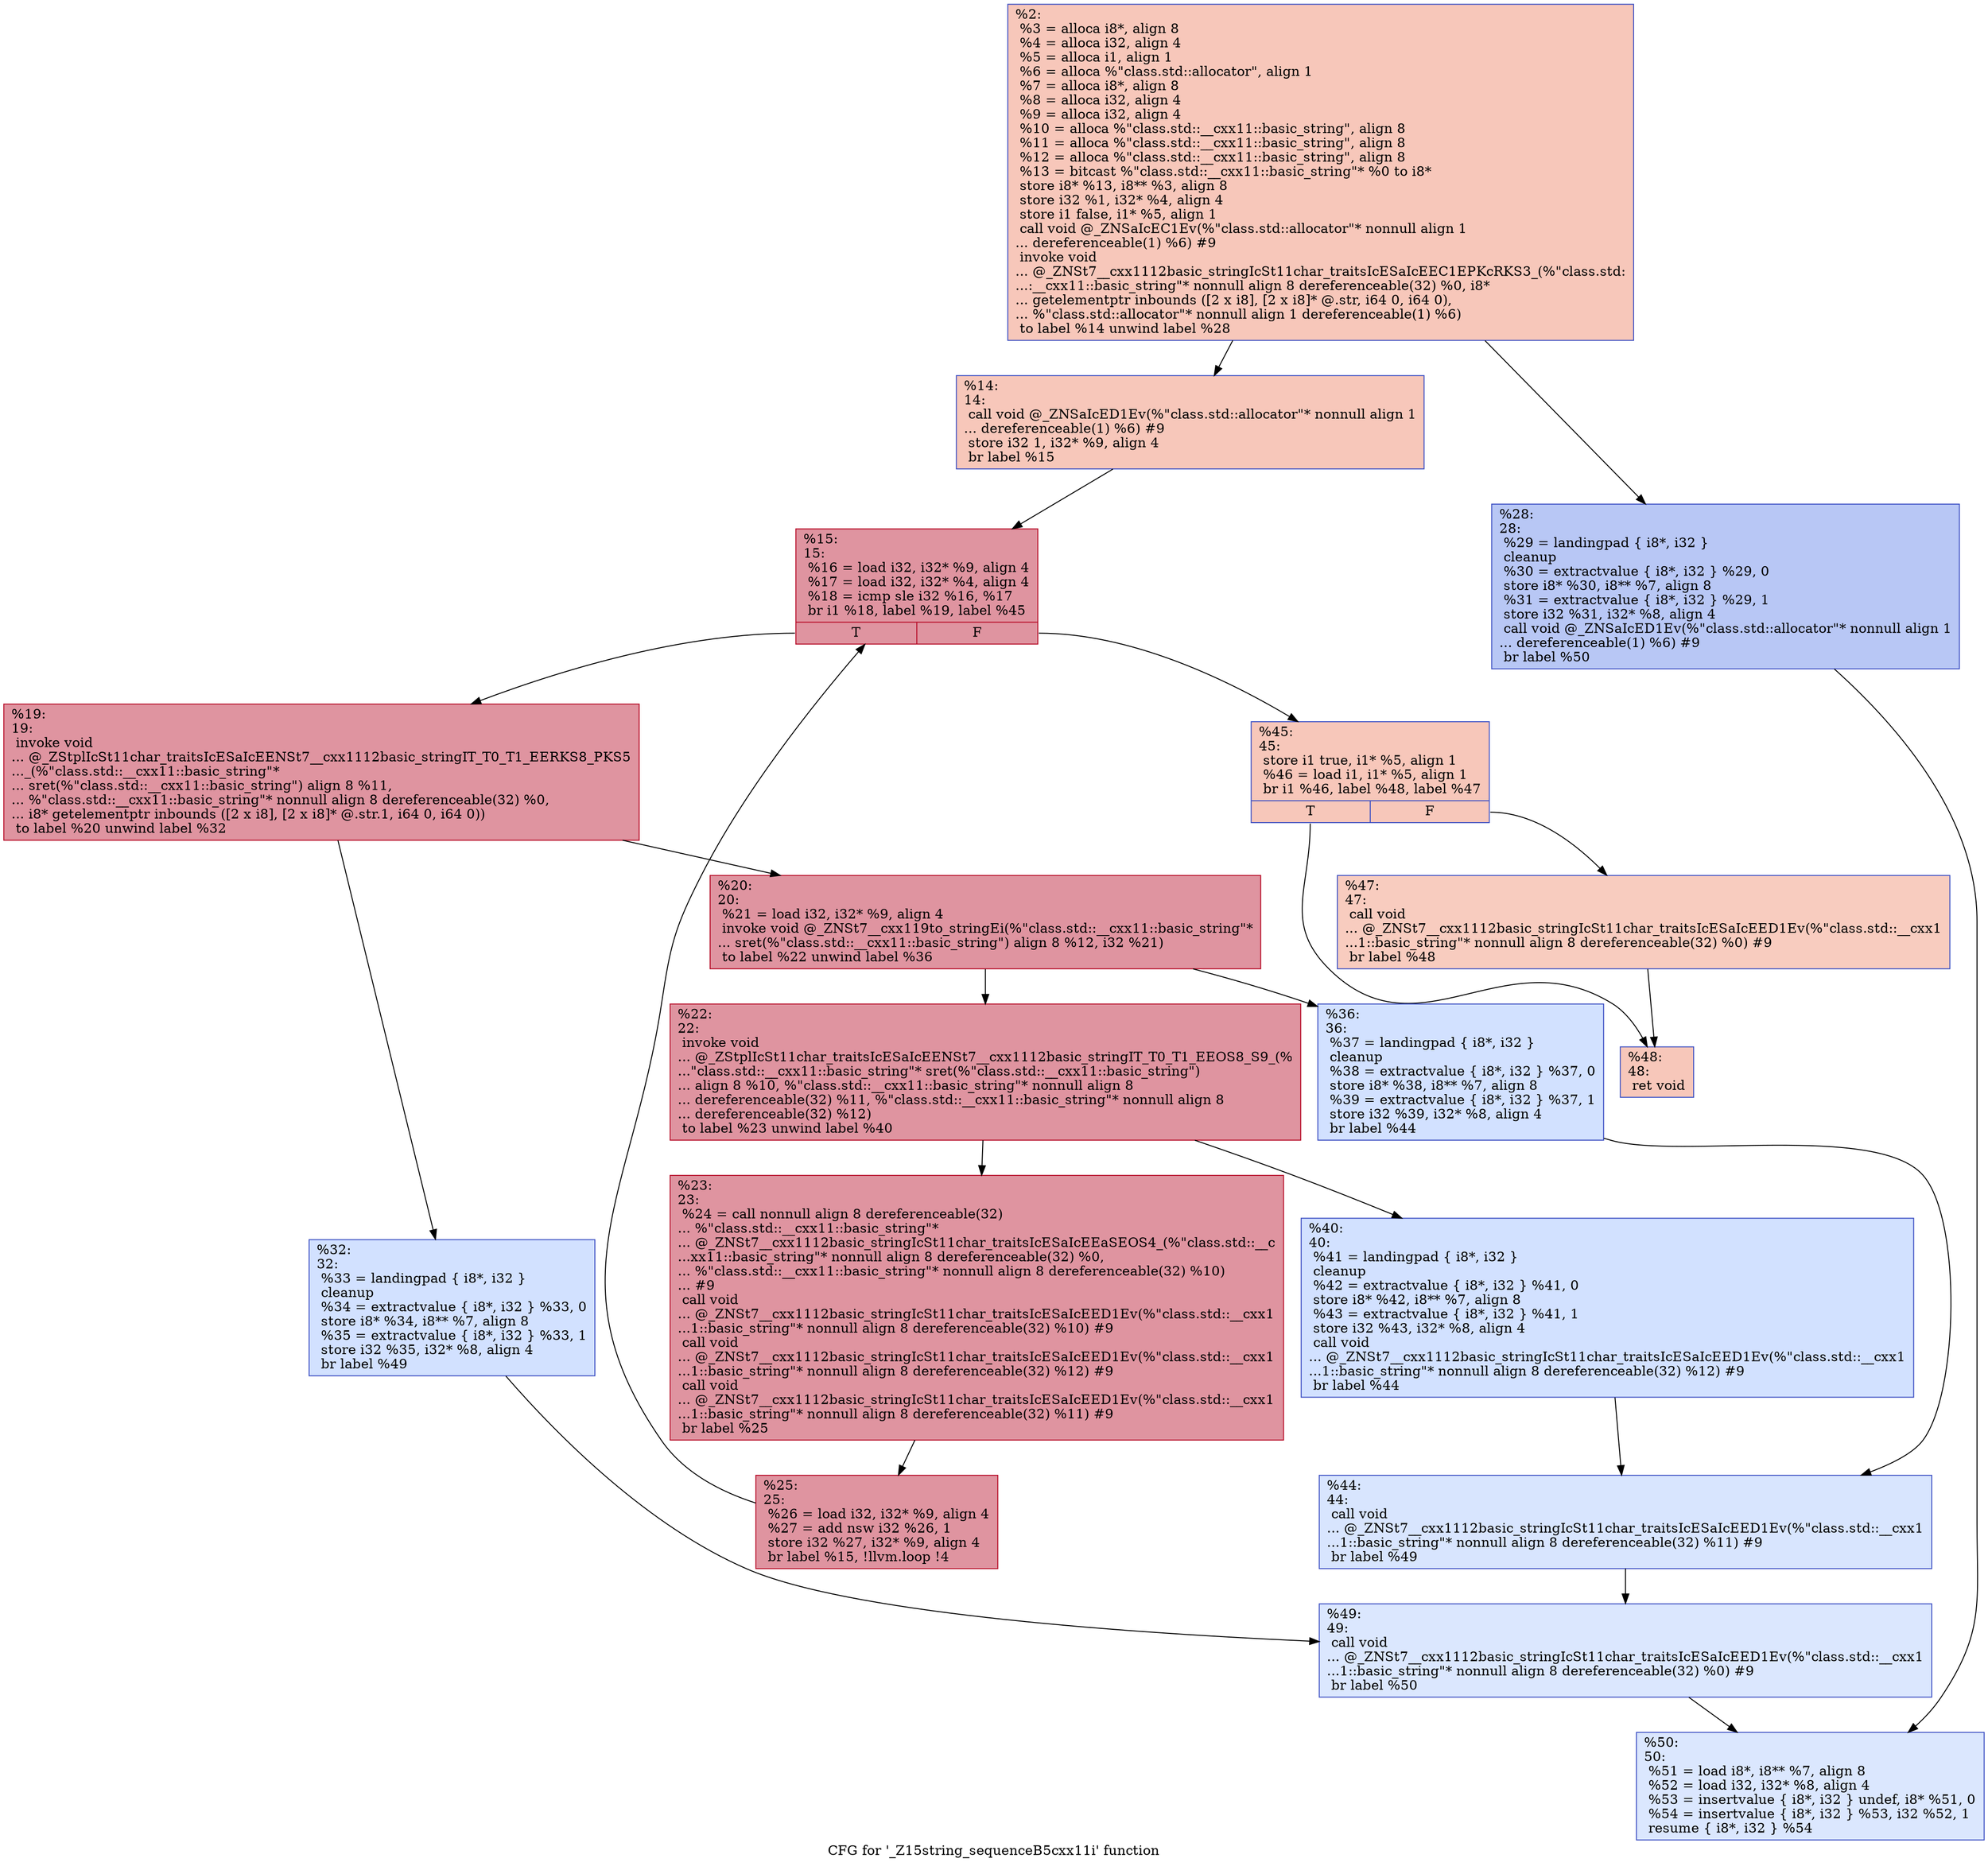 digraph "CFG for '_Z15string_sequenceB5cxx11i' function" {
	label="CFG for '_Z15string_sequenceB5cxx11i' function";

	Node0x56159ca41030 [shape=record,color="#3d50c3ff", style=filled, fillcolor="#ec7f6370",label="{%2:\l  %3 = alloca i8*, align 8\l  %4 = alloca i32, align 4\l  %5 = alloca i1, align 1\l  %6 = alloca %\"class.std::allocator\", align 1\l  %7 = alloca i8*, align 8\l  %8 = alloca i32, align 4\l  %9 = alloca i32, align 4\l  %10 = alloca %\"class.std::__cxx11::basic_string\", align 8\l  %11 = alloca %\"class.std::__cxx11::basic_string\", align 8\l  %12 = alloca %\"class.std::__cxx11::basic_string\", align 8\l  %13 = bitcast %\"class.std::__cxx11::basic_string\"* %0 to i8*\l  store i8* %13, i8** %3, align 8\l  store i32 %1, i32* %4, align 4\l  store i1 false, i1* %5, align 1\l  call void @_ZNSaIcEC1Ev(%\"class.std::allocator\"* nonnull align 1\l... dereferenceable(1) %6) #9\l  invoke void\l... @_ZNSt7__cxx1112basic_stringIcSt11char_traitsIcESaIcEEC1EPKcRKS3_(%\"class.std:\l...:__cxx11::basic_string\"* nonnull align 8 dereferenceable(32) %0, i8*\l... getelementptr inbounds ([2 x i8], [2 x i8]* @.str, i64 0, i64 0),\l... %\"class.std::allocator\"* nonnull align 1 dereferenceable(1) %6)\l          to label %14 unwind label %28\l}"];
	Node0x56159ca41030 -> Node0x56159ca421d0;
	Node0x56159ca41030 -> Node0x56159ca42220;
	Node0x56159ca421d0 [shape=record,color="#3d50c3ff", style=filled, fillcolor="#ec7f6370",label="{%14:\l14:                                               \l  call void @_ZNSaIcED1Ev(%\"class.std::allocator\"* nonnull align 1\l... dereferenceable(1) %6) #9\l  store i32 1, i32* %9, align 4\l  br label %15\l}"];
	Node0x56159ca421d0 -> Node0x56159ca42800;
	Node0x56159ca42800 [shape=record,color="#b70d28ff", style=filled, fillcolor="#b70d2870",label="{%15:\l15:                                               \l  %16 = load i32, i32* %9, align 4\l  %17 = load i32, i32* %4, align 4\l  %18 = icmp sle i32 %16, %17\l  br i1 %18, label %19, label %45\l|{<s0>T|<s1>F}}"];
	Node0x56159ca42800:s0 -> Node0x56159ca429a0;
	Node0x56159ca42800:s1 -> Node0x56159ca429f0;
	Node0x56159ca429a0 [shape=record,color="#b70d28ff", style=filled, fillcolor="#b70d2870",label="{%19:\l19:                                               \l  invoke void\l... @_ZStplIcSt11char_traitsIcESaIcEENSt7__cxx1112basic_stringIT_T0_T1_EERKS8_PKS5\l..._(%\"class.std::__cxx11::basic_string\"*\l... sret(%\"class.std::__cxx11::basic_string\") align 8 %11,\l... %\"class.std::__cxx11::basic_string\"* nonnull align 8 dereferenceable(32) %0,\l... i8* getelementptr inbounds ([2 x i8], [2 x i8]* @.str.1, i64 0, i64 0))\l          to label %20 unwind label %32\l}"];
	Node0x56159ca429a0 -> Node0x56159ca42c70;
	Node0x56159ca429a0 -> Node0x56159ca42cc0;
	Node0x56159ca42c70 [shape=record,color="#b70d28ff", style=filled, fillcolor="#b70d2870",label="{%20:\l20:                                               \l  %21 = load i32, i32* %9, align 4\l  invoke void @_ZNSt7__cxx119to_stringEi(%\"class.std::__cxx11::basic_string\"*\l... sret(%\"class.std::__cxx11::basic_string\") align 8 %12, i32 %21)\l          to label %22 unwind label %36\l}"];
	Node0x56159ca42c70 -> Node0x56159ca43100;
	Node0x56159ca42c70 -> Node0x56159ca43150;
	Node0x56159ca43100 [shape=record,color="#b70d28ff", style=filled, fillcolor="#b70d2870",label="{%22:\l22:                                               \l  invoke void\l... @_ZStplIcSt11char_traitsIcESaIcEENSt7__cxx1112basic_stringIT_T0_T1_EEOS8_S9_(%\l...\"class.std::__cxx11::basic_string\"* sret(%\"class.std::__cxx11::basic_string\")\l... align 8 %10, %\"class.std::__cxx11::basic_string\"* nonnull align 8\l... dereferenceable(32) %11, %\"class.std::__cxx11::basic_string\"* nonnull align 8\l... dereferenceable(32) %12)\l          to label %23 unwind label %40\l}"];
	Node0x56159ca43100 -> Node0x56159ca43480;
	Node0x56159ca43100 -> Node0x56159ca434d0;
	Node0x56159ca43480 [shape=record,color="#b70d28ff", style=filled, fillcolor="#b70d2870",label="{%23:\l23:                                               \l  %24 = call nonnull align 8 dereferenceable(32)\l... %\"class.std::__cxx11::basic_string\"*\l... @_ZNSt7__cxx1112basic_stringIcSt11char_traitsIcESaIcEEaSEOS4_(%\"class.std::__c\l...xx11::basic_string\"* nonnull align 8 dereferenceable(32) %0,\l... %\"class.std::__cxx11::basic_string\"* nonnull align 8 dereferenceable(32) %10)\l... #9\l  call void\l... @_ZNSt7__cxx1112basic_stringIcSt11char_traitsIcESaIcEED1Ev(%\"class.std::__cxx1\l...1::basic_string\"* nonnull align 8 dereferenceable(32) %10) #9\l  call void\l... @_ZNSt7__cxx1112basic_stringIcSt11char_traitsIcESaIcEED1Ev(%\"class.std::__cxx1\l...1::basic_string\"* nonnull align 8 dereferenceable(32) %12) #9\l  call void\l... @_ZNSt7__cxx1112basic_stringIcSt11char_traitsIcESaIcEED1Ev(%\"class.std::__cxx1\l...1::basic_string\"* nonnull align 8 dereferenceable(32) %11) #9\l  br label %25\l}"];
	Node0x56159ca43480 -> Node0x56159ca43820;
	Node0x56159ca43820 [shape=record,color="#b70d28ff", style=filled, fillcolor="#b70d2870",label="{%25:\l25:                                               \l  %26 = load i32, i32* %9, align 4\l  %27 = add nsw i32 %26, 1\l  store i32 %27, i32* %9, align 4\l  br label %15, !llvm.loop !4\l}"];
	Node0x56159ca43820 -> Node0x56159ca42800;
	Node0x56159ca42220 [shape=record,color="#3d50c3ff", style=filled, fillcolor="#5f7fe870",label="{%28:\l28:                                               \l  %29 = landingpad \{ i8*, i32 \}\l          cleanup\l  %30 = extractvalue \{ i8*, i32 \} %29, 0\l  store i8* %30, i8** %7, align 8\l  %31 = extractvalue \{ i8*, i32 \} %29, 1\l  store i32 %31, i32* %8, align 4\l  call void @_ZNSaIcED1Ev(%\"class.std::allocator\"* nonnull align 1\l... dereferenceable(1) %6) #9\l  br label %50\l}"];
	Node0x56159ca42220 -> Node0x56159ca45260;
	Node0x56159ca42cc0 [shape=record,color="#3d50c3ff", style=filled, fillcolor="#9abbff70",label="{%32:\l32:                                               \l  %33 = landingpad \{ i8*, i32 \}\l          cleanup\l  %34 = extractvalue \{ i8*, i32 \} %33, 0\l  store i8* %34, i8** %7, align 8\l  %35 = extractvalue \{ i8*, i32 \} %33, 1\l  store i32 %35, i32* %8, align 4\l  br label %49\l}"];
	Node0x56159ca42cc0 -> Node0x56159ca457c0;
	Node0x56159ca43150 [shape=record,color="#3d50c3ff", style=filled, fillcolor="#9abbff70",label="{%36:\l36:                                               \l  %37 = landingpad \{ i8*, i32 \}\l          cleanup\l  %38 = extractvalue \{ i8*, i32 \} %37, 0\l  store i8* %38, i8** %7, align 8\l  %39 = extractvalue \{ i8*, i32 \} %37, 1\l  store i32 %39, i32* %8, align 4\l  br label %44\l}"];
	Node0x56159ca43150 -> Node0x56159ca45b30;
	Node0x56159ca434d0 [shape=record,color="#3d50c3ff", style=filled, fillcolor="#9abbff70",label="{%40:\l40:                                               \l  %41 = landingpad \{ i8*, i32 \}\l          cleanup\l  %42 = extractvalue \{ i8*, i32 \} %41, 0\l  store i8* %42, i8** %7, align 8\l  %43 = extractvalue \{ i8*, i32 \} %41, 1\l  store i32 %43, i32* %8, align 4\l  call void\l... @_ZNSt7__cxx1112basic_stringIcSt11char_traitsIcESaIcEED1Ev(%\"class.std::__cxx1\l...1::basic_string\"* nonnull align 8 dereferenceable(32) %12) #9\l  br label %44\l}"];
	Node0x56159ca434d0 -> Node0x56159ca45b30;
	Node0x56159ca45b30 [shape=record,color="#3d50c3ff", style=filled, fillcolor="#a7c5fe70",label="{%44:\l44:                                               \l  call void\l... @_ZNSt7__cxx1112basic_stringIcSt11char_traitsIcESaIcEED1Ev(%\"class.std::__cxx1\l...1::basic_string\"* nonnull align 8 dereferenceable(32) %11) #9\l  br label %49\l}"];
	Node0x56159ca45b30 -> Node0x56159ca457c0;
	Node0x56159ca429f0 [shape=record,color="#3d50c3ff", style=filled, fillcolor="#ec7f6370",label="{%45:\l45:                                               \l  store i1 true, i1* %5, align 1\l  %46 = load i1, i1* %5, align 1\l  br i1 %46, label %48, label %47\l|{<s0>T|<s1>F}}"];
	Node0x56159ca429f0:s0 -> Node0x56159ca45ea0;
	Node0x56159ca429f0:s1 -> Node0x56159ca46340;
	Node0x56159ca46340 [shape=record,color="#3d50c3ff", style=filled, fillcolor="#f08b6e70",label="{%47:\l47:                                               \l  call void\l... @_ZNSt7__cxx1112basic_stringIcSt11char_traitsIcESaIcEED1Ev(%\"class.std::__cxx1\l...1::basic_string\"* nonnull align 8 dereferenceable(32) %0) #9\l  br label %48\l}"];
	Node0x56159ca46340 -> Node0x56159ca45ea0;
	Node0x56159ca45ea0 [shape=record,color="#3d50c3ff", style=filled, fillcolor="#ec7f6370",label="{%48:\l48:                                               \l  ret void\l}"];
	Node0x56159ca457c0 [shape=record,color="#3d50c3ff", style=filled, fillcolor="#aec9fc70",label="{%49:\l49:                                               \l  call void\l... @_ZNSt7__cxx1112basic_stringIcSt11char_traitsIcESaIcEED1Ev(%\"class.std::__cxx1\l...1::basic_string\"* nonnull align 8 dereferenceable(32) %0) #9\l  br label %50\l}"];
	Node0x56159ca457c0 -> Node0x56159ca45260;
	Node0x56159ca45260 [shape=record,color="#3d50c3ff", style=filled, fillcolor="#aec9fc70",label="{%50:\l50:                                               \l  %51 = load i8*, i8** %7, align 8\l  %52 = load i32, i32* %8, align 4\l  %53 = insertvalue \{ i8*, i32 \} undef, i8* %51, 0\l  %54 = insertvalue \{ i8*, i32 \} %53, i32 %52, 1\l  resume \{ i8*, i32 \} %54\l}"];
}
